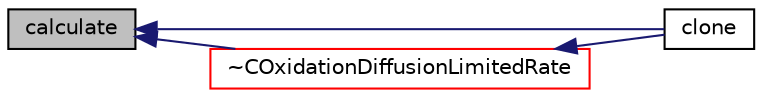 digraph "calculate"
{
  bgcolor="transparent";
  edge [fontname="Helvetica",fontsize="10",labelfontname="Helvetica",labelfontsize="10"];
  node [fontname="Helvetica",fontsize="10",shape=record];
  rankdir="LR";
  Node315 [label="calculate",height=0.2,width=0.4,color="black", fillcolor="grey75", style="filled", fontcolor="black"];
  Node315 -> Node316 [dir="back",color="midnightblue",fontsize="10",style="solid",fontname="Helvetica"];
  Node316 [label="clone",height=0.2,width=0.4,color="black",URL="$a24745.html#a95a64b2a3c8105f645755a2c0c4d9881",tooltip="Construct and return a clone. "];
  Node315 -> Node317 [dir="back",color="midnightblue",fontsize="10",style="solid",fontname="Helvetica"];
  Node317 [label="~COxidationDiffusionLimitedRate",height=0.2,width=0.4,color="red",URL="$a24745.html#aa38374d914504bad9ff636c308c301c3",tooltip="Destructor. "];
  Node317 -> Node316 [dir="back",color="midnightblue",fontsize="10",style="solid",fontname="Helvetica"];
}
